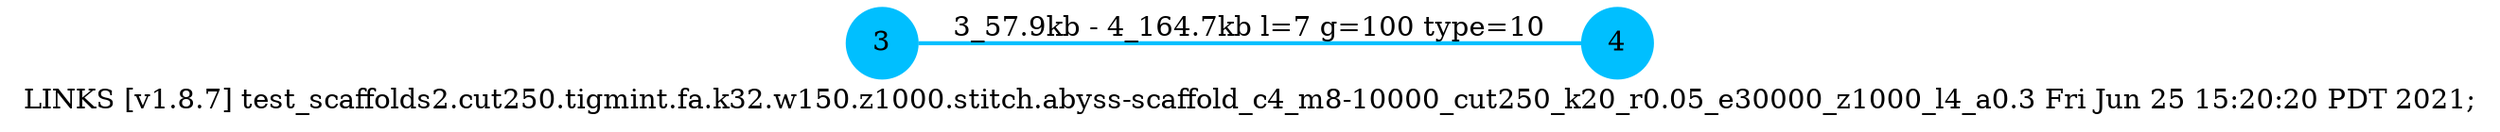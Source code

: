 graph LINKS{
	label="LINKS [v1.8.7] test_scaffolds2.cut250.tigmint.fa.k32.w150.z1000.stitch.abyss-scaffold_c4_m8-10000_cut250_k20_r0.05_e30000_z1000_l4_a0.3 Fri Jun 25 15:20:20 PDT 2021;"
	rankdir=LR;
	node [shape = circle];
	3 [style=filled, fillcolor=deepskyblue, color=deepskyblue]
	4 [style=filled, fillcolor=deepskyblue, color=deepskyblue]
	3 -- 4 [ label = "3_57.9kb - 4_164.7kb l=7 g=100 type=10", penwidth=2.0, color=deepskyblue ]
}
